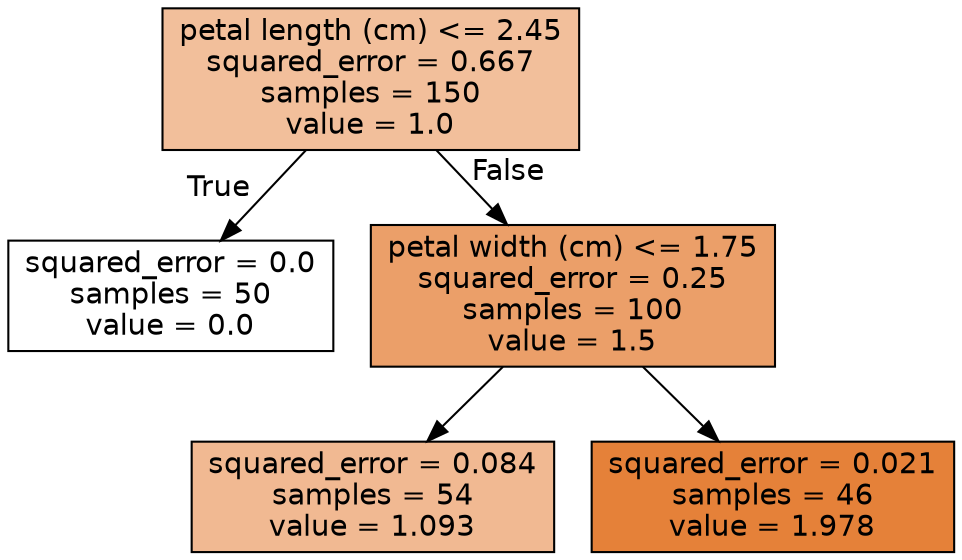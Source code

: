 digraph Tree {
node [shape=box, style="filled", color="black", fontname="helvetica"] ;
edge [fontname="helvetica"] ;
0 [label="petal length (cm) <= 2.45\nsquared_error = 0.667\nsamples = 150\nvalue = 1.0", fillcolor="#f2bf9b"] ;
1 [label="squared_error = 0.0\nsamples = 50\nvalue = 0.0", fillcolor="#ffffff"] ;
0 -> 1 [labeldistance=2.5, labelangle=45, headlabel="True"] ;
2 [label="petal width (cm) <= 1.75\nsquared_error = 0.25\nsamples = 100\nvalue = 1.5", fillcolor="#eb9f69"] ;
0 -> 2 [labeldistance=2.5, labelangle=-45, headlabel="False"] ;
3 [label="squared_error = 0.084\nsamples = 54\nvalue = 1.093", fillcolor="#f1b992"] ;
2 -> 3 ;
4 [label="squared_error = 0.021\nsamples = 46\nvalue = 1.978", fillcolor="#e58139"] ;
2 -> 4 ;
}